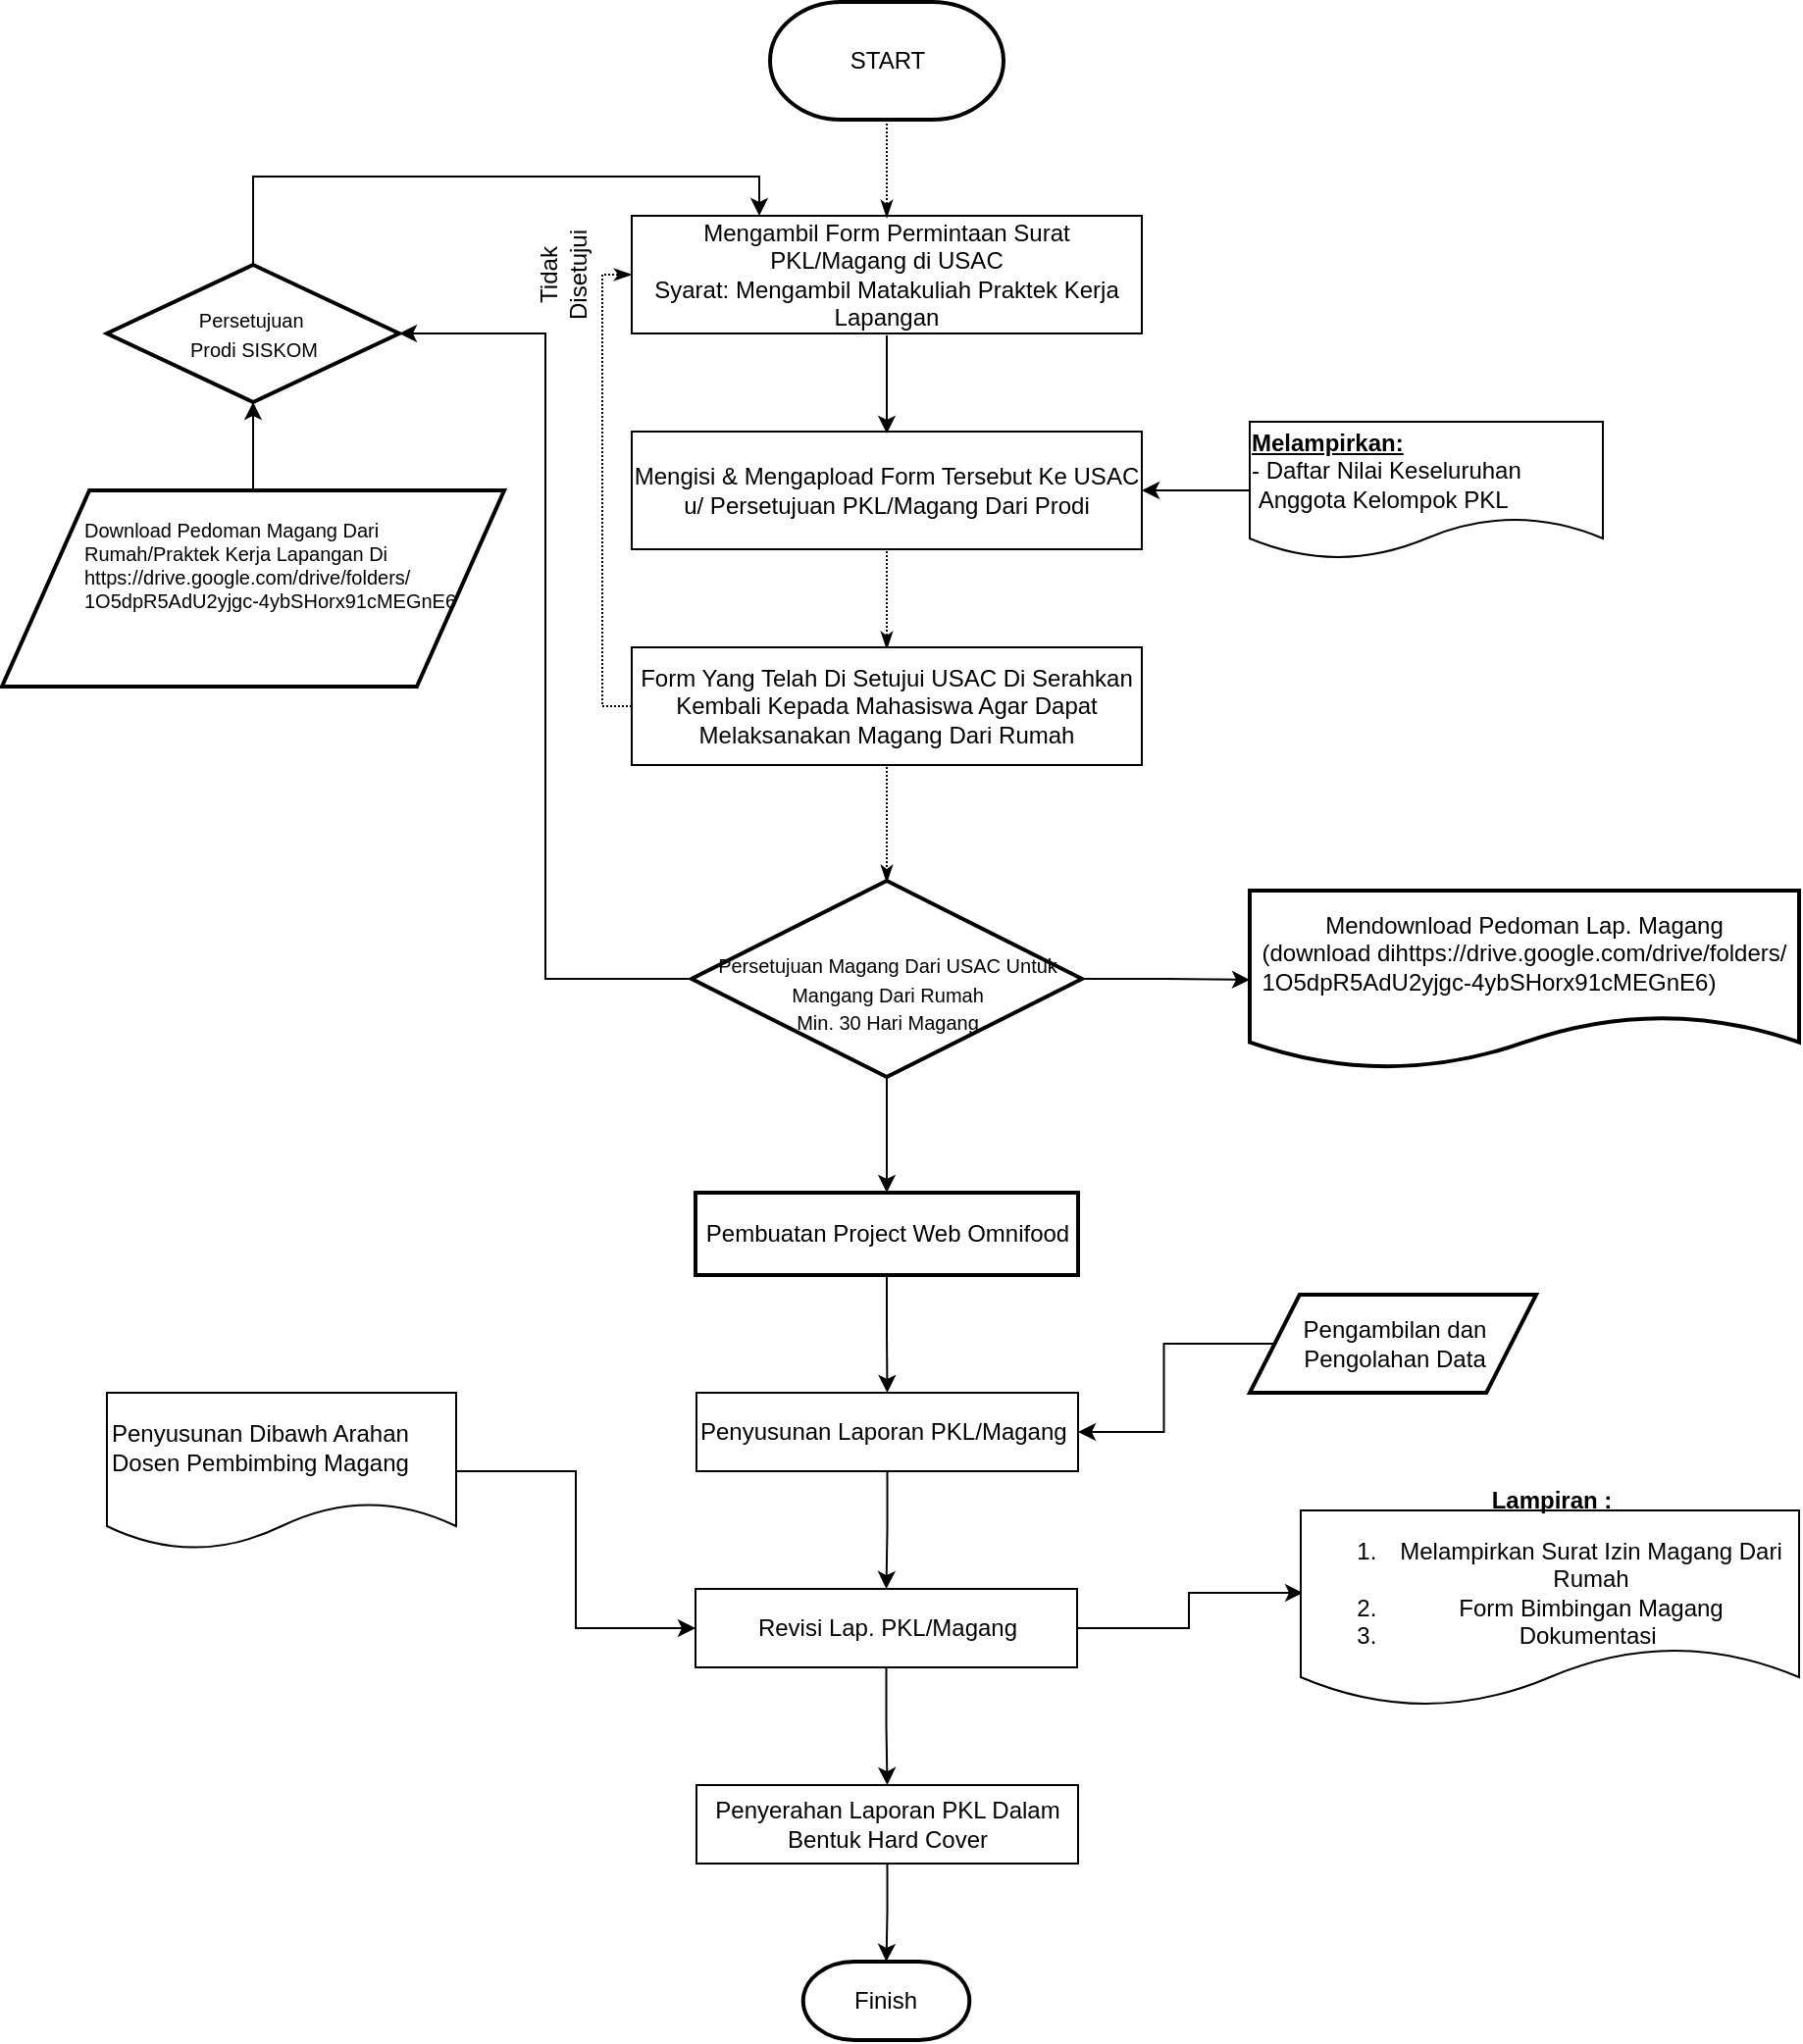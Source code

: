 <mxfile version="14.9.0" type="github">
  <diagram id="C5RBs43oDa-KdzZeNtuy" name="Page-1">
    <mxGraphModel dx="1422" dy="755" grid="1" gridSize="10" guides="1" tooltips="1" connect="1" arrows="1" fold="1" page="1" pageScale="1" pageWidth="827" pageHeight="1169" math="0" shadow="0">
      <root>
        <mxCell id="WIyWlLk6GJQsqaUBKTNV-0" />
        <mxCell id="WIyWlLk6GJQsqaUBKTNV-1" parent="WIyWlLk6GJQsqaUBKTNV-0" />
        <mxCell id="bI3KwZE8wuWNLRdjkPci-1" value="" style="edgeStyle=orthogonalEdgeStyle;rounded=0;orthogonalLoop=1;jettySize=auto;html=1;" parent="WIyWlLk6GJQsqaUBKTNV-1" source="4h0Mdc-i61vkH9awHtuh-30" target="4h0Mdc-i61vkH9awHtuh-29" edge="1">
          <mxGeometry relative="1" as="geometry" />
        </mxCell>
        <mxCell id="4h0Mdc-i61vkH9awHtuh-30" value="&lt;blockquote style=&quot;margin: 0px 0px 0px 40px ; border: none ; padding: 0px ; font-size: 10px&quot;&gt;&lt;div&gt;&lt;font style=&quot;font-size: 10px&quot;&gt;Download Pedoman Magang Dari Rumah/Praktek Kerja Lapangan Di&amp;nbsp;&lt;/font&gt;&lt;/div&gt;&lt;div&gt;&lt;span&gt;&lt;font style=&quot;font-size: 10px&quot;&gt;https://drive.google.com/drive/folders/&lt;/font&gt;&lt;/span&gt;&lt;/div&gt;&lt;div style=&quot;&quot;&gt;&lt;span&gt;&lt;font style=&quot;font-size: 10px&quot;&gt;1O5dpR5AdU2yjgc-4ybSHorx91cMEGnE6&lt;/font&gt;&lt;/span&gt;&lt;/div&gt;&lt;blockquote style=&quot;margin: 0px 0px 0px 40px ; border: none ; padding: 0px&quot;&gt;&lt;blockquote style=&quot;margin: 0px 0px 0px 40px; border: none; padding: 0px;&quot;&gt;&lt;font style=&quot;font-size: 10px&quot;&gt;&lt;br&gt;&lt;/font&gt;&lt;/blockquote&gt;&lt;/blockquote&gt;&lt;/blockquote&gt;&lt;blockquote style=&quot;margin: 0px 0px 0px 40px ; border: none ; padding: 0px ; font-size: 10px&quot;&gt;&lt;blockquote style=&quot;margin: 0 0 0 40px ; border: none ; padding: 0px&quot;&gt;&lt;/blockquote&gt;&lt;/blockquote&gt;&lt;blockquote style=&quot;margin: 0px 0px 0px 40px ; border: none ; padding: 0px ; font-size: 10px&quot;&gt;&lt;blockquote style=&quot;margin: 0px 0px 0px 40px ; border: none ; padding: 0px&quot;&gt;&lt;div style=&quot;&quot;&gt;&lt;span&gt;&lt;br&gt;&lt;/span&gt;&lt;/div&gt;&lt;/blockquote&gt;&lt;/blockquote&gt;&lt;div style=&quot;&quot;&gt;&lt;/div&gt;" style="shape=parallelogram;html=1;strokeWidth=2;perimeter=parallelogramPerimeter;whiteSpace=wrap;rounded=1;arcSize=0;size=0.174;verticalAlign=middle;horizontal=1;perimeterSpacing=0;align=left;" parent="WIyWlLk6GJQsqaUBKTNV-1" vertex="1">
          <mxGeometry x="4" y="300" width="256" height="100" as="geometry" />
        </mxCell>
        <mxCell id="4h0Mdc-i61vkH9awHtuh-1" value="Mengambil Form Permintaan Surat PKL/Magang di USAC &lt;br&gt;Syarat: Mengambil Matakuliah Praktek Kerja Lapangan" style="rounded=0;whiteSpace=wrap;html=1;" parent="WIyWlLk6GJQsqaUBKTNV-1" vertex="1">
          <mxGeometry x="325" y="160" width="260" height="60" as="geometry" />
        </mxCell>
        <mxCell id="4h0Mdc-i61vkH9awHtuh-25" value="" style="edgeStyle=elbowEdgeStyle;rounded=0;orthogonalLoop=1;jettySize=auto;elbow=vertical;html=1;dashed=1;dashPattern=1 1;endArrow=classicThin;endFill=1;strokeColor=#000000;" parent="WIyWlLk6GJQsqaUBKTNV-1" edge="1">
          <mxGeometry relative="1" as="geometry">
            <mxPoint x="455" y="331" as="sourcePoint" />
            <mxPoint x="455" y="381" as="targetPoint" />
          </mxGeometry>
        </mxCell>
        <mxCell id="4h0Mdc-i61vkH9awHtuh-3" value="Mengisi &amp;amp; Mengapload Form Tersebut Ke USAC u/ Persetujuan PKL/Magang Dari Prodi" style="rounded=0;whiteSpace=wrap;html=1;" parent="WIyWlLk6GJQsqaUBKTNV-1" vertex="1">
          <mxGeometry x="325" y="270" width="260" height="60" as="geometry" />
        </mxCell>
        <mxCell id="4h0Mdc-i61vkH9awHtuh-6" value="" style="endArrow=classic;html=1;entryX=0.5;entryY=0;entryDx=0;entryDy=0;exitX=0.5;exitY=1;exitDx=0;exitDy=0;" parent="WIyWlLk6GJQsqaUBKTNV-1" edge="1">
          <mxGeometry width="50" height="50" relative="1" as="geometry">
            <mxPoint x="455" y="221" as="sourcePoint" />
            <mxPoint x="455" y="271" as="targetPoint" />
          </mxGeometry>
        </mxCell>
        <mxCell id="bI3KwZE8wuWNLRdjkPci-6" value="" style="edgeStyle=orthogonalEdgeStyle;rounded=0;orthogonalLoop=1;jettySize=auto;html=1;" parent="WIyWlLk6GJQsqaUBKTNV-1" source="4h0Mdc-i61vkH9awHtuh-9" target="4h0Mdc-i61vkH9awHtuh-3" edge="1">
          <mxGeometry relative="1" as="geometry" />
        </mxCell>
        <object label="&lt;div style=&quot;text-align: left&quot;&gt;&lt;span&gt;&lt;b&gt;&lt;u&gt;Melampirkan:&lt;/u&gt;&lt;/b&gt;&lt;/span&gt;&lt;/div&gt;&lt;div style=&quot;text-align: left&quot;&gt;&lt;span&gt;- Daftar Nilai Keseluruhan&amp;nbsp; &amp;nbsp; &amp;nbsp; &amp;nbsp;Anggota Kelompok PKL&lt;/span&gt;&lt;br&gt;&lt;/div&gt;" id="4h0Mdc-i61vkH9awHtuh-9">
          <mxCell style="shape=document;whiteSpace=wrap;html=1;boundedLbl=1;" parent="WIyWlLk6GJQsqaUBKTNV-1" vertex="1">
            <mxGeometry x="640" y="265" width="180" height="70" as="geometry" />
          </mxCell>
        </object>
        <mxCell id="4h0Mdc-i61vkH9awHtuh-22" value="" style="edgeStyle=elbowEdgeStyle;rounded=0;orthogonalLoop=1;jettySize=auto;elbow=vertical;html=1;dashed=1;dashPattern=1 1;endArrow=classicThin;endFill=1;strokeColor=#000000;" parent="WIyWlLk6GJQsqaUBKTNV-1" source="4h0Mdc-i61vkH9awHtuh-21" edge="1">
          <mxGeometry relative="1" as="geometry">
            <mxPoint x="455" y="161" as="targetPoint" />
          </mxGeometry>
        </mxCell>
        <mxCell id="4h0Mdc-i61vkH9awHtuh-21" value="START" style="strokeWidth=2;html=1;shape=mxgraph.flowchart.terminator;whiteSpace=wrap;" parent="WIyWlLk6GJQsqaUBKTNV-1" vertex="1">
          <mxGeometry x="395.5" y="51" width="119" height="60" as="geometry" />
        </mxCell>
        <mxCell id="bI3KwZE8wuWNLRdjkPci-5" style="edgeStyle=orthogonalEdgeStyle;rounded=0;orthogonalLoop=1;jettySize=auto;html=1;exitX=0;exitY=0.5;exitDx=0;exitDy=0;exitPerimeter=0;entryX=1;entryY=0.5;entryDx=0;entryDy=0;entryPerimeter=0;" parent="WIyWlLk6GJQsqaUBKTNV-1" source="4h0Mdc-i61vkH9awHtuh-23" target="4h0Mdc-i61vkH9awHtuh-29" edge="1">
          <mxGeometry relative="1" as="geometry" />
        </mxCell>
        <mxCell id="bI3KwZE8wuWNLRdjkPci-11" value="" style="edgeStyle=orthogonalEdgeStyle;rounded=0;orthogonalLoop=1;jettySize=auto;html=1;" parent="WIyWlLk6GJQsqaUBKTNV-1" source="4h0Mdc-i61vkH9awHtuh-23" target="bI3KwZE8wuWNLRdjkPci-9" edge="1">
          <mxGeometry relative="1" as="geometry" />
        </mxCell>
        <mxCell id="bI3KwZE8wuWNLRdjkPci-15" value="" style="edgeStyle=orthogonalEdgeStyle;rounded=0;orthogonalLoop=1;jettySize=auto;html=1;" parent="WIyWlLk6GJQsqaUBKTNV-1" source="4h0Mdc-i61vkH9awHtuh-23" target="bI3KwZE8wuWNLRdjkPci-13" edge="1">
          <mxGeometry relative="1" as="geometry" />
        </mxCell>
        <mxCell id="4h0Mdc-i61vkH9awHtuh-23" value="&lt;font style=&quot;font-size: 10px&quot;&gt;&lt;br&gt;Persetujuan Magang Dari USAC Untuk Mangang Dari Rumah&lt;br&gt;Min. 30 Hari Magang&lt;br&gt;&lt;/font&gt;" style="strokeWidth=2;html=1;shape=mxgraph.flowchart.decision;whiteSpace=wrap;" parent="WIyWlLk6GJQsqaUBKTNV-1" vertex="1">
          <mxGeometry x="355.5" y="499" width="199" height="100" as="geometry" />
        </mxCell>
        <mxCell id="4h0Mdc-i61vkH9awHtuh-26" style="edgeStyle=elbowEdgeStyle;rounded=0;orthogonalLoop=1;jettySize=auto;elbow=vertical;html=1;exitX=0;exitY=0.5;exitDx=0;exitDy=0;entryX=0;entryY=0.5;entryDx=0;entryDy=0;dashed=1;dashPattern=1 1;endArrow=classicThin;endFill=1;strokeColor=#000000;" parent="WIyWlLk6GJQsqaUBKTNV-1" source="4h0Mdc-i61vkH9awHtuh-24" target="4h0Mdc-i61vkH9awHtuh-1" edge="1">
          <mxGeometry relative="1" as="geometry">
            <Array as="points">
              <mxPoint x="310" y="300" />
              <mxPoint x="290" y="290" />
            </Array>
          </mxGeometry>
        </mxCell>
        <mxCell id="4h0Mdc-i61vkH9awHtuh-28" value="" style="edgeStyle=elbowEdgeStyle;rounded=0;orthogonalLoop=1;jettySize=auto;elbow=vertical;html=1;dashed=1;dashPattern=1 1;endArrow=classicThin;endFill=1;strokeColor=#000000;" parent="WIyWlLk6GJQsqaUBKTNV-1" edge="1">
          <mxGeometry relative="1" as="geometry">
            <mxPoint x="455" y="441" as="sourcePoint" />
            <mxPoint x="455" y="500" as="targetPoint" />
          </mxGeometry>
        </mxCell>
        <mxCell id="4h0Mdc-i61vkH9awHtuh-24" value="Form Yang Telah Di Setujui USAC Di Serahkan Kembali Kepada Mahasiswa Agar Dapat Melaksanakan Magang Dari Rumah" style="rounded=0;whiteSpace=wrap;html=1;" parent="WIyWlLk6GJQsqaUBKTNV-1" vertex="1">
          <mxGeometry x="325" y="380" width="260" height="60" as="geometry" />
        </mxCell>
        <mxCell id="4h0Mdc-i61vkH9awHtuh-27" value="Tidak Disetujui" style="text;html=1;strokeColor=none;fillColor=none;align=center;verticalAlign=middle;whiteSpace=wrap;rounded=0;rotation=-90;" parent="WIyWlLk6GJQsqaUBKTNV-1" vertex="1">
          <mxGeometry x="270" y="180" width="40" height="20" as="geometry" />
        </mxCell>
        <mxCell id="bI3KwZE8wuWNLRdjkPci-4" style="edgeStyle=orthogonalEdgeStyle;rounded=0;orthogonalLoop=1;jettySize=auto;html=1;exitX=0.5;exitY=0;exitDx=0;exitDy=0;exitPerimeter=0;entryX=0.25;entryY=0;entryDx=0;entryDy=0;" parent="WIyWlLk6GJQsqaUBKTNV-1" source="4h0Mdc-i61vkH9awHtuh-29" target="4h0Mdc-i61vkH9awHtuh-1" edge="1">
          <mxGeometry relative="1" as="geometry" />
        </mxCell>
        <mxCell id="4h0Mdc-i61vkH9awHtuh-29" value="&lt;font style=&quot;font-size: 10px&quot;&gt;Persetujuan&amp;nbsp;&lt;br&gt;Prodi SISKOM&lt;br&gt;&lt;/font&gt;" style="strokeWidth=2;html=1;shape=mxgraph.flowchart.decision;whiteSpace=wrap;" parent="WIyWlLk6GJQsqaUBKTNV-1" vertex="1">
          <mxGeometry x="57.5" y="185" width="149" height="70" as="geometry" />
        </mxCell>
        <mxCell id="bI3KwZE8wuWNLRdjkPci-9" value="&lt;font style=&quot;font-size: 12px&quot;&gt;Mendownload Pedoman Lap. Magang&lt;br&gt;(download di&lt;span style=&quot;text-align: left&quot;&gt;https://drive.google.com/drive/folders/&lt;/span&gt;&lt;/font&gt;&lt;div style=&quot;text-align: left&quot;&gt;&lt;font style=&quot;font-size: 12px&quot;&gt;1O5dpR5AdU2yjgc-4ybSHorx91cMEGnE6)&lt;/font&gt;&lt;/div&gt;" style="shape=document;whiteSpace=wrap;html=1;boundedLbl=1;strokeWidth=2;" parent="WIyWlLk6GJQsqaUBKTNV-1" vertex="1">
          <mxGeometry x="640" y="504" width="280" height="91" as="geometry" />
        </mxCell>
        <mxCell id="bI3KwZE8wuWNLRdjkPci-17" value="" style="edgeStyle=orthogonalEdgeStyle;rounded=0;orthogonalLoop=1;jettySize=auto;html=1;" parent="WIyWlLk6GJQsqaUBKTNV-1" source="bI3KwZE8wuWNLRdjkPci-13" target="bI3KwZE8wuWNLRdjkPci-16" edge="1">
          <mxGeometry relative="1" as="geometry" />
        </mxCell>
        <mxCell id="bI3KwZE8wuWNLRdjkPci-13" value="Pembuatan Project Web Omnifood" style="whiteSpace=wrap;html=1;strokeWidth=2;" parent="WIyWlLk6GJQsqaUBKTNV-1" vertex="1">
          <mxGeometry x="357.5" y="658" width="195" height="42" as="geometry" />
        </mxCell>
        <mxCell id="bI3KwZE8wuWNLRdjkPci-23" value="" style="edgeStyle=orthogonalEdgeStyle;rounded=0;orthogonalLoop=1;jettySize=auto;html=1;" parent="WIyWlLk6GJQsqaUBKTNV-1" source="bI3KwZE8wuWNLRdjkPci-16" target="bI3KwZE8wuWNLRdjkPci-22" edge="1">
          <mxGeometry relative="1" as="geometry" />
        </mxCell>
        <mxCell id="bI3KwZE8wuWNLRdjkPci-16" value="Penyusunan Laporan PKL/Magang" style="rounded=0;whiteSpace=wrap;html=1;align=left;" parent="WIyWlLk6GJQsqaUBKTNV-1" vertex="1">
          <mxGeometry x="358" y="760" width="194.5" height="40" as="geometry" />
        </mxCell>
        <mxCell id="bI3KwZE8wuWNLRdjkPci-19" style="edgeStyle=orthogonalEdgeStyle;rounded=0;orthogonalLoop=1;jettySize=auto;html=1;entryX=0;entryY=0.5;entryDx=0;entryDy=0;" parent="WIyWlLk6GJQsqaUBKTNV-1" source="bI3KwZE8wuWNLRdjkPci-18" target="bI3KwZE8wuWNLRdjkPci-22" edge="1">
          <mxGeometry relative="1" as="geometry">
            <mxPoint x="350" y="780" as="targetPoint" />
          </mxGeometry>
        </mxCell>
        <mxCell id="bI3KwZE8wuWNLRdjkPci-18" value="Penyusunan Dibawh Arahan Dosen Pembimbing Magang" style="shape=document;whiteSpace=wrap;html=1;boundedLbl=1;rounded=1;align=left;" parent="WIyWlLk6GJQsqaUBKTNV-1" vertex="1">
          <mxGeometry x="57.5" y="760" width="178" height="80" as="geometry" />
        </mxCell>
        <mxCell id="bI3KwZE8wuWNLRdjkPci-21" style="edgeStyle=orthogonalEdgeStyle;rounded=0;orthogonalLoop=1;jettySize=auto;html=1;entryX=1;entryY=0.5;entryDx=0;entryDy=0;" parent="WIyWlLk6GJQsqaUBKTNV-1" source="bI3KwZE8wuWNLRdjkPci-20" target="bI3KwZE8wuWNLRdjkPci-16" edge="1">
          <mxGeometry relative="1" as="geometry" />
        </mxCell>
        <mxCell id="bI3KwZE8wuWNLRdjkPci-20" value="&lt;div style=&quot;text-align: center&quot;&gt;&lt;span&gt;Pengambilan dan Pengolahan Data&lt;/span&gt;&lt;/div&gt;&lt;div&gt;&lt;/div&gt;" style="shape=parallelogram;html=1;strokeWidth=2;perimeter=parallelogramPerimeter;whiteSpace=wrap;rounded=1;arcSize=0;size=0.174;verticalAlign=middle;horizontal=1;perimeterSpacing=0;align=left;" parent="WIyWlLk6GJQsqaUBKTNV-1" vertex="1">
          <mxGeometry x="640" y="710" width="146" height="50" as="geometry" />
        </mxCell>
        <mxCell id="wgl1vMjabX6W40jvWCWz-0" style="edgeStyle=orthogonalEdgeStyle;rounded=0;orthogonalLoop=1;jettySize=auto;html=1;exitX=1;exitY=0.5;exitDx=0;exitDy=0;entryX=0.004;entryY=0.42;entryDx=0;entryDy=0;entryPerimeter=0;" edge="1" parent="WIyWlLk6GJQsqaUBKTNV-1" source="bI3KwZE8wuWNLRdjkPci-22" target="bI3KwZE8wuWNLRdjkPci-24">
          <mxGeometry relative="1" as="geometry" />
        </mxCell>
        <mxCell id="wgl1vMjabX6W40jvWCWz-2" value="" style="edgeStyle=orthogonalEdgeStyle;rounded=0;orthogonalLoop=1;jettySize=auto;html=1;" edge="1" parent="WIyWlLk6GJQsqaUBKTNV-1" source="bI3KwZE8wuWNLRdjkPci-22" target="wgl1vMjabX6W40jvWCWz-1">
          <mxGeometry relative="1" as="geometry" />
        </mxCell>
        <mxCell id="bI3KwZE8wuWNLRdjkPci-22" value="Revisi Lap. PKL/Magang" style="rounded=0;whiteSpace=wrap;html=1;align=center;" parent="WIyWlLk6GJQsqaUBKTNV-1" vertex="1">
          <mxGeometry x="357.5" y="860" width="194.5" height="40" as="geometry" />
        </mxCell>
        <mxCell id="bI3KwZE8wuWNLRdjkPci-24" value="&lt;div style=&quot;text-align: center&quot;&gt;&lt;b&gt;Lampiran :&lt;/b&gt;&lt;/div&gt;&lt;div style=&quot;text-align: center&quot;&gt;&lt;ol&gt;&lt;li&gt;Melampirkan Surat Izin Magang Dari Rumah&lt;/li&gt;&lt;li&gt;Form Bimbingan Magang&lt;/li&gt;&lt;li&gt;Dokumentasi&amp;nbsp;&lt;/li&gt;&lt;/ol&gt;&lt;/div&gt;" style="shape=document;whiteSpace=wrap;html=1;boundedLbl=1;rounded=1;align=left;" parent="WIyWlLk6GJQsqaUBKTNV-1" vertex="1">
          <mxGeometry x="666" y="820" width="254" height="100" as="geometry" />
        </mxCell>
        <mxCell id="wgl1vMjabX6W40jvWCWz-4" value="" style="edgeStyle=orthogonalEdgeStyle;rounded=0;orthogonalLoop=1;jettySize=auto;html=1;" edge="1" parent="WIyWlLk6GJQsqaUBKTNV-1" source="wgl1vMjabX6W40jvWCWz-1" target="wgl1vMjabX6W40jvWCWz-3">
          <mxGeometry relative="1" as="geometry" />
        </mxCell>
        <mxCell id="wgl1vMjabX6W40jvWCWz-1" value="&lt;div&gt;Penyerahan Laporan PKL Dalam Bentuk Hard Cover&lt;/div&gt;" style="rounded=0;whiteSpace=wrap;html=1;align=center;" vertex="1" parent="WIyWlLk6GJQsqaUBKTNV-1">
          <mxGeometry x="358" y="960" width="194.5" height="40" as="geometry" />
        </mxCell>
        <mxCell id="wgl1vMjabX6W40jvWCWz-3" value="Finish" style="strokeWidth=2;html=1;shape=mxgraph.flowchart.terminator;whiteSpace=wrap;" vertex="1" parent="WIyWlLk6GJQsqaUBKTNV-1">
          <mxGeometry x="412.38" y="1050" width="84.75" height="40" as="geometry" />
        </mxCell>
      </root>
    </mxGraphModel>
  </diagram>
</mxfile>
